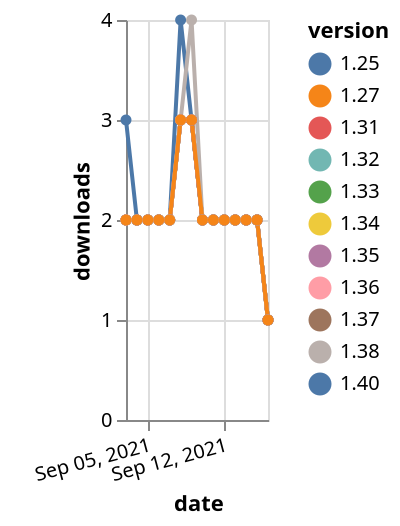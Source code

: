 {"$schema": "https://vega.github.io/schema/vega-lite/v5.json", "description": "A simple bar chart with embedded data.", "data": {"values": [{"date": "2021-09-03", "total": 796, "delta": 2, "version": "1.32"}, {"date": "2021-09-04", "total": 798, "delta": 2, "version": "1.32"}, {"date": "2021-09-05", "total": 800, "delta": 2, "version": "1.32"}, {"date": "2021-09-06", "total": 802, "delta": 2, "version": "1.32"}, {"date": "2021-09-07", "total": 804, "delta": 2, "version": "1.32"}, {"date": "2021-09-08", "total": 807, "delta": 3, "version": "1.32"}, {"date": "2021-09-09", "total": 810, "delta": 3, "version": "1.32"}, {"date": "2021-09-10", "total": 812, "delta": 2, "version": "1.32"}, {"date": "2021-09-11", "total": 814, "delta": 2, "version": "1.32"}, {"date": "2021-09-12", "total": 816, "delta": 2, "version": "1.32"}, {"date": "2021-09-13", "total": 818, "delta": 2, "version": "1.32"}, {"date": "2021-09-14", "total": 820, "delta": 2, "version": "1.32"}, {"date": "2021-09-15", "total": 822, "delta": 2, "version": "1.32"}, {"date": "2021-09-16", "total": 823, "delta": 1, "version": "1.32"}, {"date": "2021-09-03", "total": 792, "delta": 2, "version": "1.33"}, {"date": "2021-09-04", "total": 794, "delta": 2, "version": "1.33"}, {"date": "2021-09-05", "total": 796, "delta": 2, "version": "1.33"}, {"date": "2021-09-06", "total": 798, "delta": 2, "version": "1.33"}, {"date": "2021-09-07", "total": 800, "delta": 2, "version": "1.33"}, {"date": "2021-09-08", "total": 803, "delta": 3, "version": "1.33"}, {"date": "2021-09-09", "total": 806, "delta": 3, "version": "1.33"}, {"date": "2021-09-10", "total": 808, "delta": 2, "version": "1.33"}, {"date": "2021-09-11", "total": 810, "delta": 2, "version": "1.33"}, {"date": "2021-09-12", "total": 812, "delta": 2, "version": "1.33"}, {"date": "2021-09-13", "total": 814, "delta": 2, "version": "1.33"}, {"date": "2021-09-14", "total": 816, "delta": 2, "version": "1.33"}, {"date": "2021-09-15", "total": 818, "delta": 2, "version": "1.33"}, {"date": "2021-09-16", "total": 819, "delta": 1, "version": "1.33"}, {"date": "2021-09-03", "total": 849, "delta": 2, "version": "1.25"}, {"date": "2021-09-04", "total": 851, "delta": 2, "version": "1.25"}, {"date": "2021-09-05", "total": 853, "delta": 2, "version": "1.25"}, {"date": "2021-09-06", "total": 855, "delta": 2, "version": "1.25"}, {"date": "2021-09-07", "total": 857, "delta": 2, "version": "1.25"}, {"date": "2021-09-08", "total": 860, "delta": 3, "version": "1.25"}, {"date": "2021-09-09", "total": 863, "delta": 3, "version": "1.25"}, {"date": "2021-09-10", "total": 865, "delta": 2, "version": "1.25"}, {"date": "2021-09-11", "total": 867, "delta": 2, "version": "1.25"}, {"date": "2021-09-12", "total": 869, "delta": 2, "version": "1.25"}, {"date": "2021-09-13", "total": 871, "delta": 2, "version": "1.25"}, {"date": "2021-09-14", "total": 873, "delta": 2, "version": "1.25"}, {"date": "2021-09-15", "total": 875, "delta": 2, "version": "1.25"}, {"date": "2021-09-16", "total": 876, "delta": 1, "version": "1.25"}, {"date": "2021-09-03", "total": 735, "delta": 2, "version": "1.34"}, {"date": "2021-09-04", "total": 737, "delta": 2, "version": "1.34"}, {"date": "2021-09-05", "total": 739, "delta": 2, "version": "1.34"}, {"date": "2021-09-06", "total": 741, "delta": 2, "version": "1.34"}, {"date": "2021-09-07", "total": 743, "delta": 2, "version": "1.34"}, {"date": "2021-09-08", "total": 746, "delta": 3, "version": "1.34"}, {"date": "2021-09-09", "total": 749, "delta": 3, "version": "1.34"}, {"date": "2021-09-10", "total": 751, "delta": 2, "version": "1.34"}, {"date": "2021-09-11", "total": 753, "delta": 2, "version": "1.34"}, {"date": "2021-09-12", "total": 755, "delta": 2, "version": "1.34"}, {"date": "2021-09-13", "total": 757, "delta": 2, "version": "1.34"}, {"date": "2021-09-14", "total": 759, "delta": 2, "version": "1.34"}, {"date": "2021-09-15", "total": 761, "delta": 2, "version": "1.34"}, {"date": "2021-09-16", "total": 762, "delta": 1, "version": "1.34"}, {"date": "2021-09-03", "total": 743, "delta": 2, "version": "1.35"}, {"date": "2021-09-04", "total": 745, "delta": 2, "version": "1.35"}, {"date": "2021-09-05", "total": 747, "delta": 2, "version": "1.35"}, {"date": "2021-09-06", "total": 749, "delta": 2, "version": "1.35"}, {"date": "2021-09-07", "total": 751, "delta": 2, "version": "1.35"}, {"date": "2021-09-08", "total": 754, "delta": 3, "version": "1.35"}, {"date": "2021-09-09", "total": 757, "delta": 3, "version": "1.35"}, {"date": "2021-09-10", "total": 759, "delta": 2, "version": "1.35"}, {"date": "2021-09-11", "total": 761, "delta": 2, "version": "1.35"}, {"date": "2021-09-12", "total": 763, "delta": 2, "version": "1.35"}, {"date": "2021-09-13", "total": 765, "delta": 2, "version": "1.35"}, {"date": "2021-09-14", "total": 767, "delta": 2, "version": "1.35"}, {"date": "2021-09-15", "total": 769, "delta": 2, "version": "1.35"}, {"date": "2021-09-16", "total": 770, "delta": 1, "version": "1.35"}, {"date": "2021-09-03", "total": 798, "delta": 2, "version": "1.31"}, {"date": "2021-09-04", "total": 800, "delta": 2, "version": "1.31"}, {"date": "2021-09-05", "total": 802, "delta": 2, "version": "1.31"}, {"date": "2021-09-06", "total": 804, "delta": 2, "version": "1.31"}, {"date": "2021-09-07", "total": 806, "delta": 2, "version": "1.31"}, {"date": "2021-09-08", "total": 809, "delta": 3, "version": "1.31"}, {"date": "2021-09-09", "total": 812, "delta": 3, "version": "1.31"}, {"date": "2021-09-10", "total": 814, "delta": 2, "version": "1.31"}, {"date": "2021-09-11", "total": 816, "delta": 2, "version": "1.31"}, {"date": "2021-09-12", "total": 818, "delta": 2, "version": "1.31"}, {"date": "2021-09-13", "total": 820, "delta": 2, "version": "1.31"}, {"date": "2021-09-14", "total": 822, "delta": 2, "version": "1.31"}, {"date": "2021-09-15", "total": 824, "delta": 2, "version": "1.31"}, {"date": "2021-09-16", "total": 825, "delta": 1, "version": "1.31"}, {"date": "2021-09-03", "total": 422, "delta": 2, "version": "1.37"}, {"date": "2021-09-04", "total": 424, "delta": 2, "version": "1.37"}, {"date": "2021-09-05", "total": 426, "delta": 2, "version": "1.37"}, {"date": "2021-09-06", "total": 428, "delta": 2, "version": "1.37"}, {"date": "2021-09-07", "total": 430, "delta": 2, "version": "1.37"}, {"date": "2021-09-08", "total": 433, "delta": 3, "version": "1.37"}, {"date": "2021-09-09", "total": 436, "delta": 3, "version": "1.37"}, {"date": "2021-09-10", "total": 438, "delta": 2, "version": "1.37"}, {"date": "2021-09-11", "total": 440, "delta": 2, "version": "1.37"}, {"date": "2021-09-12", "total": 442, "delta": 2, "version": "1.37"}, {"date": "2021-09-13", "total": 444, "delta": 2, "version": "1.37"}, {"date": "2021-09-14", "total": 446, "delta": 2, "version": "1.37"}, {"date": "2021-09-15", "total": 448, "delta": 2, "version": "1.37"}, {"date": "2021-09-16", "total": 449, "delta": 1, "version": "1.37"}, {"date": "2021-09-03", "total": 244, "delta": 3, "version": "1.40"}, {"date": "2021-09-04", "total": 246, "delta": 2, "version": "1.40"}, {"date": "2021-09-05", "total": 248, "delta": 2, "version": "1.40"}, {"date": "2021-09-06", "total": 250, "delta": 2, "version": "1.40"}, {"date": "2021-09-07", "total": 252, "delta": 2, "version": "1.40"}, {"date": "2021-09-08", "total": 256, "delta": 4, "version": "1.40"}, {"date": "2021-09-09", "total": 259, "delta": 3, "version": "1.40"}, {"date": "2021-09-10", "total": 261, "delta": 2, "version": "1.40"}, {"date": "2021-09-11", "total": 263, "delta": 2, "version": "1.40"}, {"date": "2021-09-12", "total": 265, "delta": 2, "version": "1.40"}, {"date": "2021-09-13", "total": 267, "delta": 2, "version": "1.40"}, {"date": "2021-09-14", "total": 269, "delta": 2, "version": "1.40"}, {"date": "2021-09-15", "total": 271, "delta": 2, "version": "1.40"}, {"date": "2021-09-16", "total": 272, "delta": 1, "version": "1.40"}, {"date": "2021-09-03", "total": 696, "delta": 2, "version": "1.36"}, {"date": "2021-09-04", "total": 698, "delta": 2, "version": "1.36"}, {"date": "2021-09-05", "total": 700, "delta": 2, "version": "1.36"}, {"date": "2021-09-06", "total": 702, "delta": 2, "version": "1.36"}, {"date": "2021-09-07", "total": 704, "delta": 2, "version": "1.36"}, {"date": "2021-09-08", "total": 707, "delta": 3, "version": "1.36"}, {"date": "2021-09-09", "total": 710, "delta": 3, "version": "1.36"}, {"date": "2021-09-10", "total": 712, "delta": 2, "version": "1.36"}, {"date": "2021-09-11", "total": 714, "delta": 2, "version": "1.36"}, {"date": "2021-09-12", "total": 716, "delta": 2, "version": "1.36"}, {"date": "2021-09-13", "total": 718, "delta": 2, "version": "1.36"}, {"date": "2021-09-14", "total": 720, "delta": 2, "version": "1.36"}, {"date": "2021-09-15", "total": 722, "delta": 2, "version": "1.36"}, {"date": "2021-09-16", "total": 723, "delta": 1, "version": "1.36"}, {"date": "2021-09-03", "total": 434, "delta": 2, "version": "1.38"}, {"date": "2021-09-04", "total": 436, "delta": 2, "version": "1.38"}, {"date": "2021-09-05", "total": 438, "delta": 2, "version": "1.38"}, {"date": "2021-09-06", "total": 440, "delta": 2, "version": "1.38"}, {"date": "2021-09-07", "total": 442, "delta": 2, "version": "1.38"}, {"date": "2021-09-08", "total": 445, "delta": 3, "version": "1.38"}, {"date": "2021-09-09", "total": 449, "delta": 4, "version": "1.38"}, {"date": "2021-09-10", "total": 451, "delta": 2, "version": "1.38"}, {"date": "2021-09-11", "total": 453, "delta": 2, "version": "1.38"}, {"date": "2021-09-12", "total": 455, "delta": 2, "version": "1.38"}, {"date": "2021-09-13", "total": 457, "delta": 2, "version": "1.38"}, {"date": "2021-09-14", "total": 459, "delta": 2, "version": "1.38"}, {"date": "2021-09-15", "total": 461, "delta": 2, "version": "1.38"}, {"date": "2021-09-16", "total": 462, "delta": 1, "version": "1.38"}, {"date": "2021-09-03", "total": 820, "delta": 2, "version": "1.27"}, {"date": "2021-09-04", "total": 822, "delta": 2, "version": "1.27"}, {"date": "2021-09-05", "total": 824, "delta": 2, "version": "1.27"}, {"date": "2021-09-06", "total": 826, "delta": 2, "version": "1.27"}, {"date": "2021-09-07", "total": 828, "delta": 2, "version": "1.27"}, {"date": "2021-09-08", "total": 831, "delta": 3, "version": "1.27"}, {"date": "2021-09-09", "total": 834, "delta": 3, "version": "1.27"}, {"date": "2021-09-10", "total": 836, "delta": 2, "version": "1.27"}, {"date": "2021-09-11", "total": 838, "delta": 2, "version": "1.27"}, {"date": "2021-09-12", "total": 840, "delta": 2, "version": "1.27"}, {"date": "2021-09-13", "total": 842, "delta": 2, "version": "1.27"}, {"date": "2021-09-14", "total": 844, "delta": 2, "version": "1.27"}, {"date": "2021-09-15", "total": 846, "delta": 2, "version": "1.27"}, {"date": "2021-09-16", "total": 847, "delta": 1, "version": "1.27"}]}, "width": "container", "mark": {"type": "line", "point": {"filled": true}}, "encoding": {"x": {"field": "date", "type": "temporal", "timeUnit": "yearmonthdate", "title": "date", "axis": {"labelAngle": -15}}, "y": {"field": "delta", "type": "quantitative", "title": "downloads"}, "color": {"field": "version", "type": "nominal"}, "tooltip": {"field": "delta"}}}